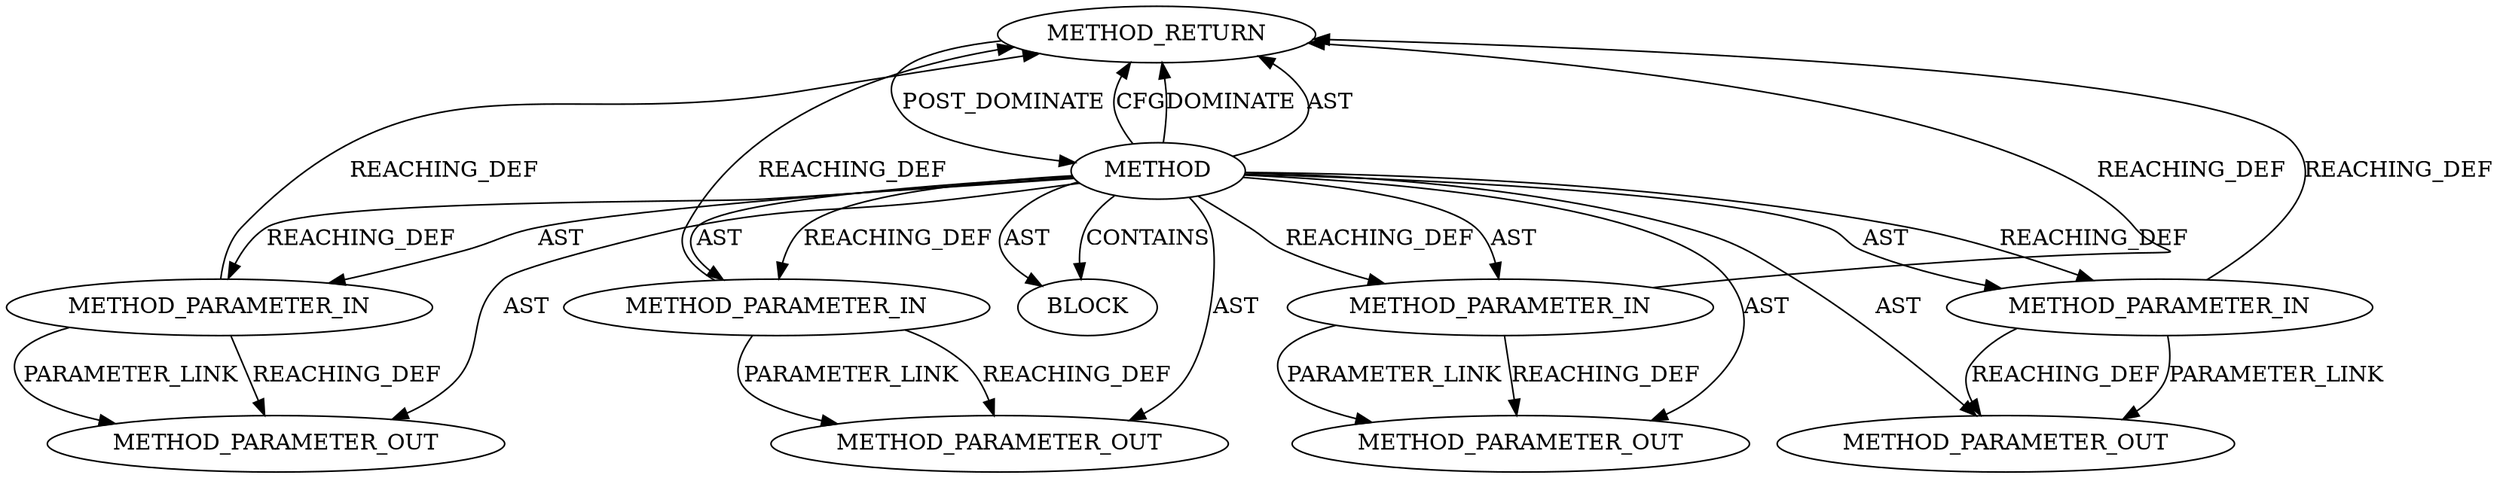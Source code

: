 digraph {
  20319 [label=METHOD_RETURN ORDER=2 CODE="RET" TYPE_FULL_NAME="ANY" EVALUATION_STRATEGY="BY_VALUE"]
  20315 [label=METHOD_PARAMETER_IN ORDER=2 CODE="p2" IS_VARIADIC=false TYPE_FULL_NAME="ANY" EVALUATION_STRATEGY="BY_VALUE" INDEX=2 NAME="p2"]
  22131 [label=METHOD_PARAMETER_OUT ORDER=1 CODE="p1" IS_VARIADIC=false TYPE_FULL_NAME="ANY" EVALUATION_STRATEGY="BY_VALUE" INDEX=1 NAME="p1"]
  22134 [label=METHOD_PARAMETER_OUT ORDER=4 CODE="p4" IS_VARIADIC=false TYPE_FULL_NAME="ANY" EVALUATION_STRATEGY="BY_VALUE" INDEX=4 NAME="p4"]
  20313 [label=METHOD AST_PARENT_TYPE="NAMESPACE_BLOCK" AST_PARENT_FULL_NAME="<global>" ORDER=0 CODE="<empty>" FULL_NAME="sk_wait_event" IS_EXTERNAL=true FILENAME="<empty>" SIGNATURE="" NAME="sk_wait_event"]
  20314 [label=METHOD_PARAMETER_IN ORDER=1 CODE="p1" IS_VARIADIC=false TYPE_FULL_NAME="ANY" EVALUATION_STRATEGY="BY_VALUE" INDEX=1 NAME="p1"]
  20316 [label=METHOD_PARAMETER_IN ORDER=3 CODE="p3" IS_VARIADIC=false TYPE_FULL_NAME="ANY" EVALUATION_STRATEGY="BY_VALUE" INDEX=3 NAME="p3"]
  20317 [label=METHOD_PARAMETER_IN ORDER=4 CODE="p4" IS_VARIADIC=false TYPE_FULL_NAME="ANY" EVALUATION_STRATEGY="BY_VALUE" INDEX=4 NAME="p4"]
  20318 [label=BLOCK ORDER=1 ARGUMENT_INDEX=1 CODE="<empty>" TYPE_FULL_NAME="ANY"]
  22133 [label=METHOD_PARAMETER_OUT ORDER=3 CODE="p3" IS_VARIADIC=false TYPE_FULL_NAME="ANY" EVALUATION_STRATEGY="BY_VALUE" INDEX=3 NAME="p3"]
  22132 [label=METHOD_PARAMETER_OUT ORDER=2 CODE="p2" IS_VARIADIC=false TYPE_FULL_NAME="ANY" EVALUATION_STRATEGY="BY_VALUE" INDEX=2 NAME="p2"]
  20317 -> 22134 [label=REACHING_DEF VARIABLE="p4"]
  20315 -> 20319 [label=REACHING_DEF VARIABLE="p2"]
  20313 -> 22133 [label=AST ]
  20314 -> 22131 [label=REACHING_DEF VARIABLE="p1"]
  20314 -> 22131 [label=PARAMETER_LINK ]
  20313 -> 20319 [label=CFG ]
  20313 -> 20314 [label=AST ]
  20316 -> 22133 [label=REACHING_DEF VARIABLE="p3"]
  20313 -> 20318 [label=AST ]
  20316 -> 20319 [label=REACHING_DEF VARIABLE="p3"]
  20313 -> 20316 [label=AST ]
  20319 -> 20313 [label=POST_DOMINATE ]
  20313 -> 20318 [label=CONTAINS ]
  20313 -> 20315 [label=AST ]
  20313 -> 22131 [label=AST ]
  20315 -> 22132 [label=REACHING_DEF VARIABLE="p2"]
  20317 -> 22134 [label=PARAMETER_LINK ]
  20313 -> 20319 [label=DOMINATE ]
  20315 -> 22132 [label=PARAMETER_LINK ]
  20313 -> 20316 [label=REACHING_DEF VARIABLE=""]
  20313 -> 20317 [label=REACHING_DEF VARIABLE=""]
  20313 -> 20317 [label=AST ]
  20314 -> 20319 [label=REACHING_DEF VARIABLE="p1"]
  20313 -> 20314 [label=REACHING_DEF VARIABLE=""]
  20313 -> 22132 [label=AST ]
  20313 -> 20315 [label=REACHING_DEF VARIABLE=""]
  20316 -> 22133 [label=PARAMETER_LINK ]
  20313 -> 22134 [label=AST ]
  20317 -> 20319 [label=REACHING_DEF VARIABLE="p4"]
  20313 -> 20319 [label=AST ]
}
